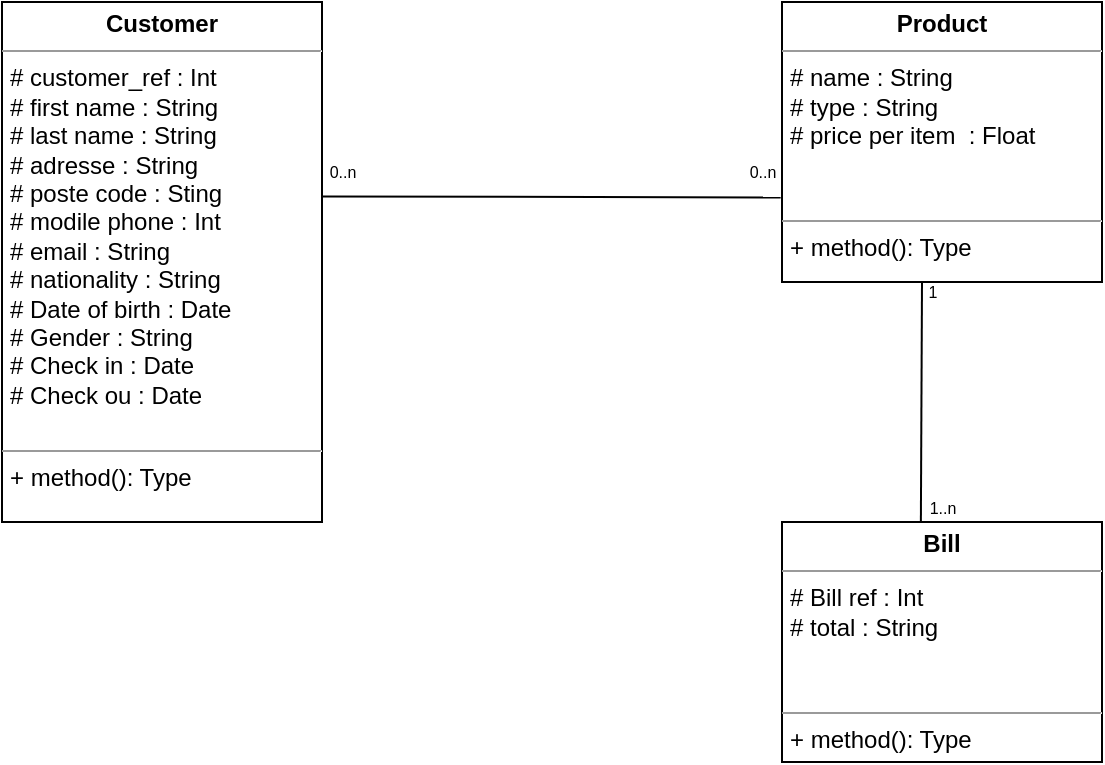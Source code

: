 <mxfile version="21.5.2" type="github">
  <diagram name="Page-1" id="6UbLL-5_yyu3KQCAOYws">
    <mxGraphModel dx="993" dy="540" grid="1" gridSize="10" guides="1" tooltips="1" connect="1" arrows="1" fold="1" page="1" pageScale="1" pageWidth="850" pageHeight="1100" math="0" shadow="0">
      <root>
        <mxCell id="0" />
        <mxCell id="1" parent="0" />
        <mxCell id="GhSsLECTdoUZvs4hy0kj-1" value="&lt;p style=&quot;margin:0px;margin-top:4px;text-align:center;&quot;&gt;&lt;b&gt;Customer&lt;/b&gt;&lt;/p&gt;&lt;hr size=&quot;1&quot;&gt;&lt;p style=&quot;margin:0px;margin-left:4px;&quot;&gt;# customer_ref : Int&lt;/p&gt;&lt;p style=&quot;margin:0px;margin-left:4px;&quot;&gt;# first name : String&lt;/p&gt;&lt;p style=&quot;margin:0px;margin-left:4px;&quot;&gt;# last name : String&lt;/p&gt;&lt;p style=&quot;margin:0px;margin-left:4px;&quot;&gt;# adresse : String&lt;/p&gt;&lt;p style=&quot;margin:0px;margin-left:4px;&quot;&gt;# poste code : Sting&lt;/p&gt;&lt;p style=&quot;margin:0px;margin-left:4px;&quot;&gt;# modile phone : Int&lt;/p&gt;&lt;p style=&quot;margin:0px;margin-left:4px;&quot;&gt;&lt;span style=&quot;background-color: initial;&quot;&gt;# email : String&lt;/span&gt;&lt;/p&gt;&lt;p style=&quot;margin:0px;margin-left:4px;&quot;&gt;# nationality : String&lt;/p&gt;&lt;p style=&quot;margin:0px;margin-left:4px;&quot;&gt;# Date of birth : Date&lt;/p&gt;&lt;p style=&quot;margin:0px;margin-left:4px;&quot;&gt;# Gender : String&lt;/p&gt;&lt;p style=&quot;margin:0px;margin-left:4px;&quot;&gt;# Check in : Date&lt;/p&gt;&lt;p style=&quot;margin:0px;margin-left:4px;&quot;&gt;# Check ou : Date&lt;/p&gt;&lt;p style=&quot;margin:0px;margin-left:4px;&quot;&gt;&lt;br&gt;&lt;/p&gt;&lt;hr size=&quot;1&quot;&gt;&lt;p style=&quot;margin:0px;margin-left:4px;&quot;&gt;+ method(): Type&lt;/p&gt;" style="verticalAlign=top;align=left;overflow=fill;fontSize=12;fontFamily=Helvetica;html=1;whiteSpace=wrap;" vertex="1" parent="1">
          <mxGeometry x="100" y="130" width="160" height="260" as="geometry" />
        </mxCell>
        <mxCell id="GhSsLECTdoUZvs4hy0kj-2" value="&lt;p style=&quot;margin:0px;margin-top:4px;text-align:center;&quot;&gt;&lt;b&gt;Product&lt;/b&gt;&lt;/p&gt;&lt;hr size=&quot;1&quot;&gt;&lt;p style=&quot;margin:0px;margin-left:4px;&quot;&gt;# name : String&lt;/p&gt;&lt;p style=&quot;margin:0px;margin-left:4px;&quot;&gt;# type : String&lt;/p&gt;&lt;p style=&quot;margin:0px;margin-left:4px;&quot;&gt;# price per item&amp;nbsp; : Float&lt;/p&gt;&lt;p style=&quot;margin:0px;margin-left:4px;&quot;&gt;&lt;br&gt;&lt;/p&gt;&lt;p style=&quot;margin:0px;margin-left:4px;&quot;&gt;&lt;br&gt;&lt;/p&gt;&lt;hr size=&quot;1&quot;&gt;&lt;p style=&quot;margin:0px;margin-left:4px;&quot;&gt;+ method(): Type&lt;/p&gt;" style="verticalAlign=top;align=left;overflow=fill;fontSize=12;fontFamily=Helvetica;html=1;whiteSpace=wrap;" vertex="1" parent="1">
          <mxGeometry x="490" y="130" width="160" height="140" as="geometry" />
        </mxCell>
        <mxCell id="GhSsLECTdoUZvs4hy0kj-3" value="&lt;p style=&quot;margin:0px;margin-top:4px;text-align:center;&quot;&gt;&lt;b&gt;Bill&lt;/b&gt;&lt;/p&gt;&lt;hr size=&quot;1&quot;&gt;&lt;p style=&quot;margin:0px;margin-left:4px;&quot;&gt;# Bill ref : Int&lt;/p&gt;&lt;p style=&quot;margin:0px;margin-left:4px;&quot;&gt;# total : String&lt;/p&gt;&lt;p style=&quot;margin:0px;margin-left:4px;&quot;&gt;&lt;br&gt;&lt;/p&gt;&lt;p style=&quot;margin:0px;margin-left:4px;&quot;&gt;&lt;br&gt;&lt;/p&gt;&lt;hr size=&quot;1&quot;&gt;&lt;p style=&quot;margin:0px;margin-left:4px;&quot;&gt;+ method(): Type&lt;/p&gt;" style="verticalAlign=top;align=left;overflow=fill;fontSize=12;fontFamily=Helvetica;html=1;whiteSpace=wrap;" vertex="1" parent="1">
          <mxGeometry x="490" y="390" width="160" height="120" as="geometry" />
        </mxCell>
        <mxCell id="GhSsLECTdoUZvs4hy0kj-5" value="" style="endArrow=none;html=1;rounded=0;exitX=1.003;exitY=0.374;exitDx=0;exitDy=0;exitPerimeter=0;entryX=-0.004;entryY=0.698;entryDx=0;entryDy=0;entryPerimeter=0;" edge="1" parent="1" source="GhSsLECTdoUZvs4hy0kj-1" target="GhSsLECTdoUZvs4hy0kj-2">
          <mxGeometry width="50" height="50" relative="1" as="geometry">
            <mxPoint x="350" y="250" as="sourcePoint" />
            <mxPoint x="400" y="200" as="targetPoint" />
          </mxGeometry>
        </mxCell>
        <mxCell id="GhSsLECTdoUZvs4hy0kj-6" value="0..n" style="text;html=1;align=center;verticalAlign=middle;resizable=0;points=[];autosize=1;strokeColor=none;fillColor=none;fontSize=8;" vertex="1" parent="1">
          <mxGeometry x="250" y="205" width="40" height="20" as="geometry" />
        </mxCell>
        <mxCell id="GhSsLECTdoUZvs4hy0kj-7" value="0..n" style="text;html=1;align=center;verticalAlign=middle;resizable=0;points=[];autosize=1;strokeColor=none;fillColor=none;fontSize=8;" vertex="1" parent="1">
          <mxGeometry x="460" y="205" width="40" height="20" as="geometry" />
        </mxCell>
        <mxCell id="GhSsLECTdoUZvs4hy0kj-8" value="" style="endArrow=none;html=1;rounded=0;exitX=0.434;exitY=-0.003;exitDx=0;exitDy=0;exitPerimeter=0;" edge="1" parent="1" source="GhSsLECTdoUZvs4hy0kj-3">
          <mxGeometry width="50" height="50" relative="1" as="geometry">
            <mxPoint x="560" y="340" as="sourcePoint" />
            <mxPoint x="560" y="270" as="targetPoint" />
            <Array as="points" />
          </mxGeometry>
        </mxCell>
        <mxCell id="GhSsLECTdoUZvs4hy0kj-9" value="1" style="text;html=1;align=center;verticalAlign=middle;resizable=0;points=[];autosize=1;strokeColor=none;fillColor=none;strokeWidth=1;fontSize=8;" vertex="1" parent="1">
          <mxGeometry x="550" y="265" width="30" height="20" as="geometry" />
        </mxCell>
        <mxCell id="GhSsLECTdoUZvs4hy0kj-10" value="1..n" style="text;html=1;align=center;verticalAlign=middle;resizable=0;points=[];autosize=1;strokeColor=none;fillColor=none;fontSize=8;" vertex="1" parent="1">
          <mxGeometry x="550" y="373" width="40" height="20" as="geometry" />
        </mxCell>
      </root>
    </mxGraphModel>
  </diagram>
</mxfile>
